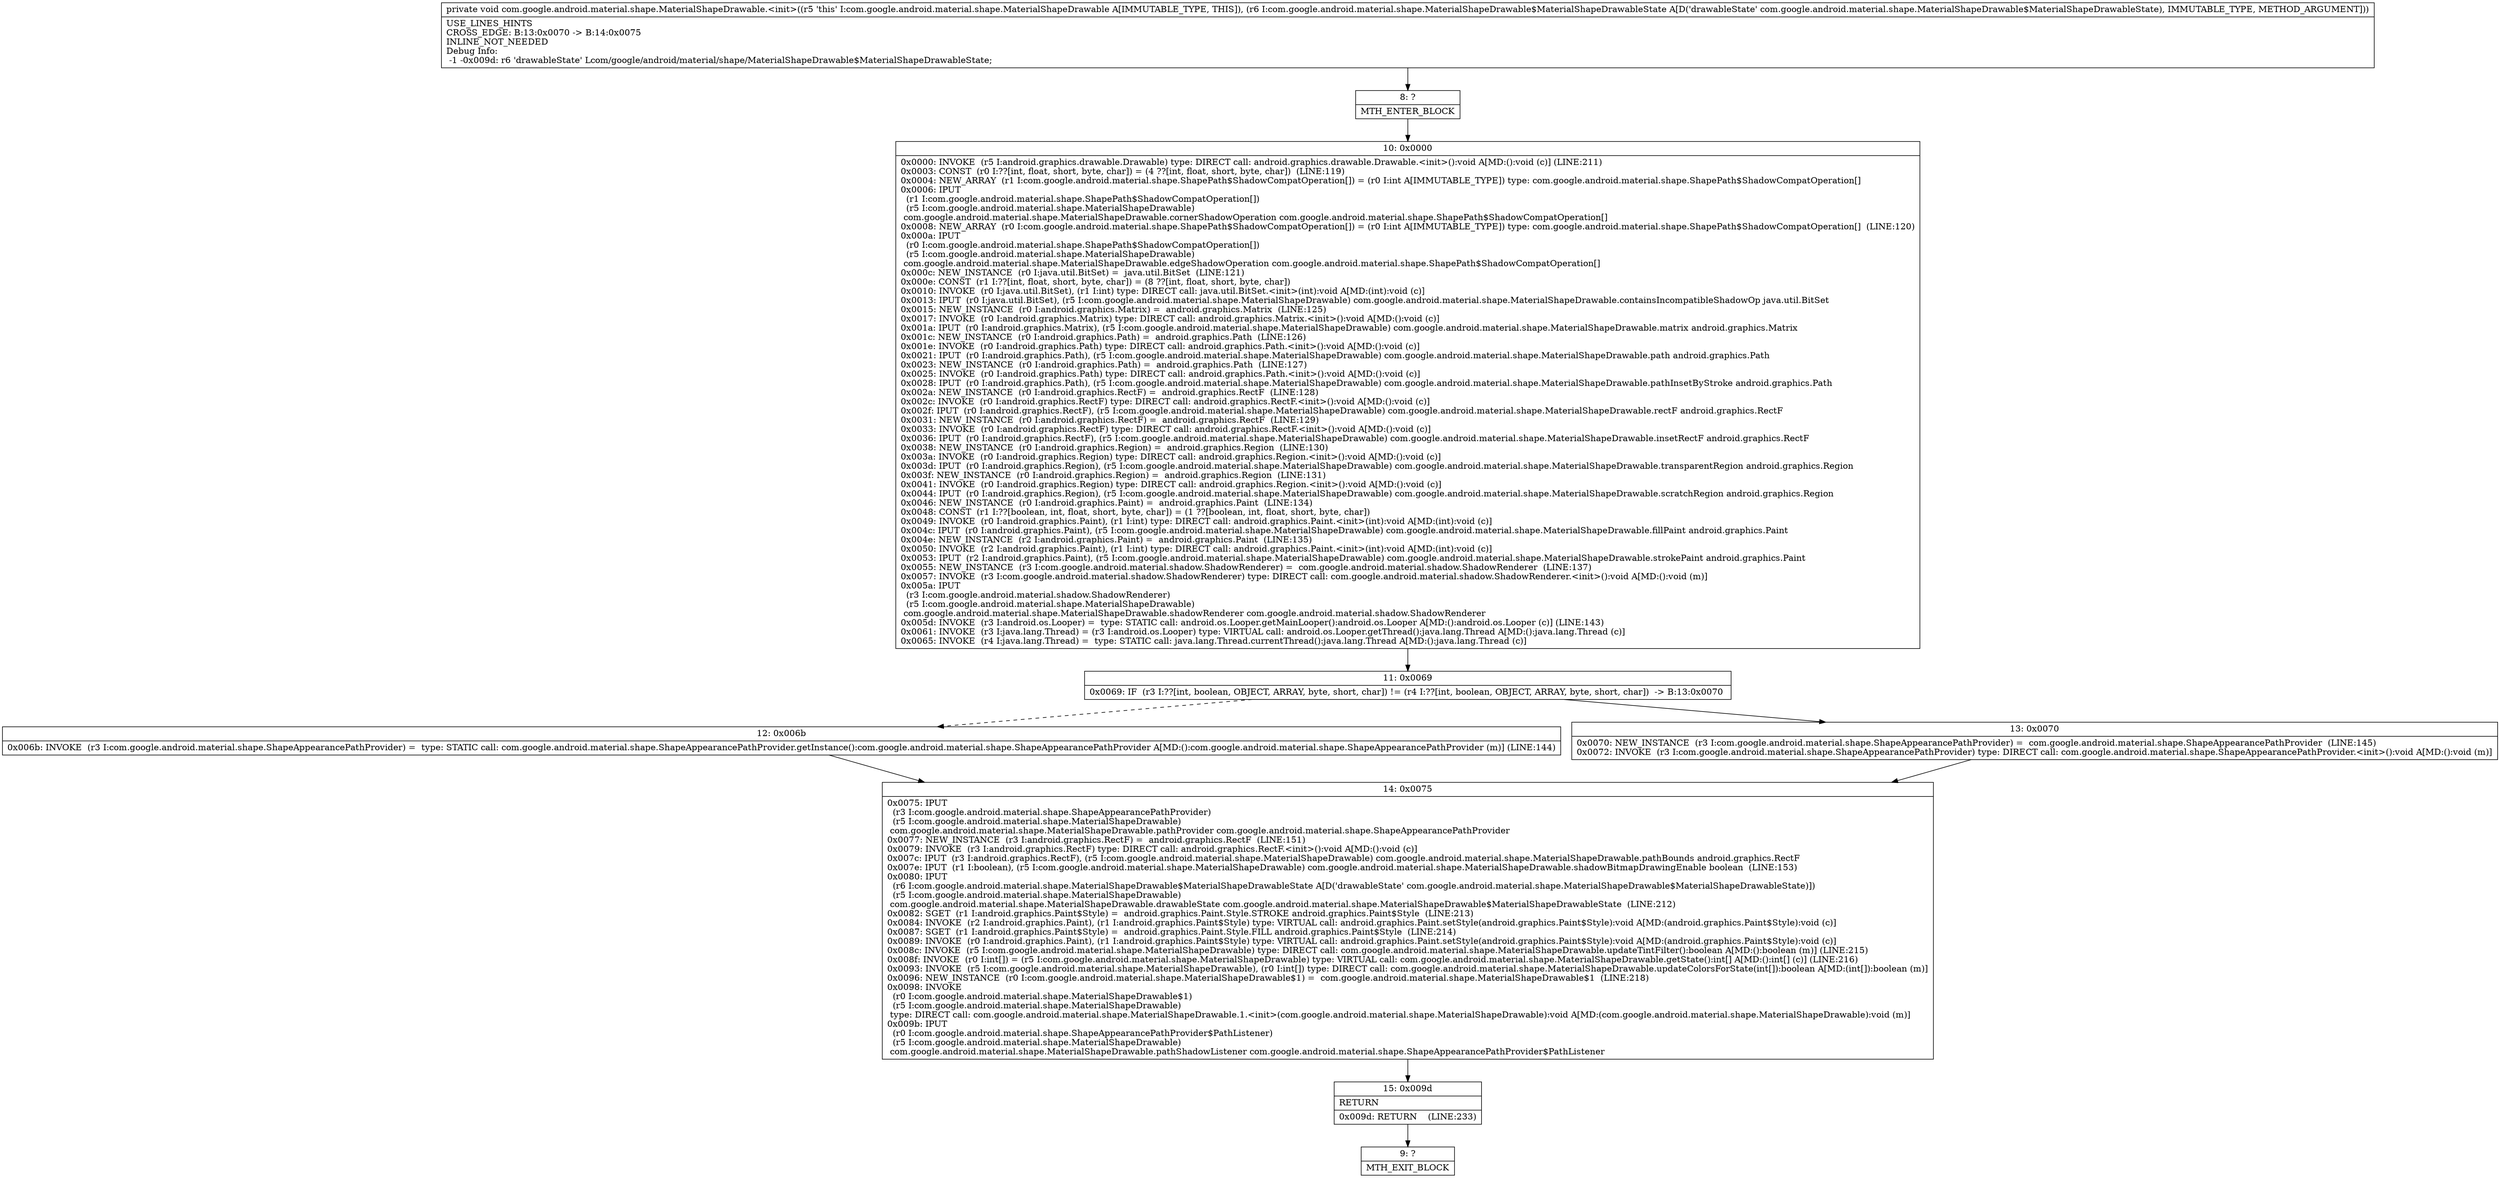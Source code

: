 digraph "CFG forcom.google.android.material.shape.MaterialShapeDrawable.\<init\>(Lcom\/google\/android\/material\/shape\/MaterialShapeDrawable$MaterialShapeDrawableState;)V" {
Node_8 [shape=record,label="{8\:\ ?|MTH_ENTER_BLOCK\l}"];
Node_10 [shape=record,label="{10\:\ 0x0000|0x0000: INVOKE  (r5 I:android.graphics.drawable.Drawable) type: DIRECT call: android.graphics.drawable.Drawable.\<init\>():void A[MD:():void (c)] (LINE:211)\l0x0003: CONST  (r0 I:??[int, float, short, byte, char]) = (4 ??[int, float, short, byte, char])  (LINE:119)\l0x0004: NEW_ARRAY  (r1 I:com.google.android.material.shape.ShapePath$ShadowCompatOperation[]) = (r0 I:int A[IMMUTABLE_TYPE]) type: com.google.android.material.shape.ShapePath$ShadowCompatOperation[] \l0x0006: IPUT  \l  (r1 I:com.google.android.material.shape.ShapePath$ShadowCompatOperation[])\l  (r5 I:com.google.android.material.shape.MaterialShapeDrawable)\l com.google.android.material.shape.MaterialShapeDrawable.cornerShadowOperation com.google.android.material.shape.ShapePath$ShadowCompatOperation[] \l0x0008: NEW_ARRAY  (r0 I:com.google.android.material.shape.ShapePath$ShadowCompatOperation[]) = (r0 I:int A[IMMUTABLE_TYPE]) type: com.google.android.material.shape.ShapePath$ShadowCompatOperation[]  (LINE:120)\l0x000a: IPUT  \l  (r0 I:com.google.android.material.shape.ShapePath$ShadowCompatOperation[])\l  (r5 I:com.google.android.material.shape.MaterialShapeDrawable)\l com.google.android.material.shape.MaterialShapeDrawable.edgeShadowOperation com.google.android.material.shape.ShapePath$ShadowCompatOperation[] \l0x000c: NEW_INSTANCE  (r0 I:java.util.BitSet) =  java.util.BitSet  (LINE:121)\l0x000e: CONST  (r1 I:??[int, float, short, byte, char]) = (8 ??[int, float, short, byte, char]) \l0x0010: INVOKE  (r0 I:java.util.BitSet), (r1 I:int) type: DIRECT call: java.util.BitSet.\<init\>(int):void A[MD:(int):void (c)]\l0x0013: IPUT  (r0 I:java.util.BitSet), (r5 I:com.google.android.material.shape.MaterialShapeDrawable) com.google.android.material.shape.MaterialShapeDrawable.containsIncompatibleShadowOp java.util.BitSet \l0x0015: NEW_INSTANCE  (r0 I:android.graphics.Matrix) =  android.graphics.Matrix  (LINE:125)\l0x0017: INVOKE  (r0 I:android.graphics.Matrix) type: DIRECT call: android.graphics.Matrix.\<init\>():void A[MD:():void (c)]\l0x001a: IPUT  (r0 I:android.graphics.Matrix), (r5 I:com.google.android.material.shape.MaterialShapeDrawable) com.google.android.material.shape.MaterialShapeDrawable.matrix android.graphics.Matrix \l0x001c: NEW_INSTANCE  (r0 I:android.graphics.Path) =  android.graphics.Path  (LINE:126)\l0x001e: INVOKE  (r0 I:android.graphics.Path) type: DIRECT call: android.graphics.Path.\<init\>():void A[MD:():void (c)]\l0x0021: IPUT  (r0 I:android.graphics.Path), (r5 I:com.google.android.material.shape.MaterialShapeDrawable) com.google.android.material.shape.MaterialShapeDrawable.path android.graphics.Path \l0x0023: NEW_INSTANCE  (r0 I:android.graphics.Path) =  android.graphics.Path  (LINE:127)\l0x0025: INVOKE  (r0 I:android.graphics.Path) type: DIRECT call: android.graphics.Path.\<init\>():void A[MD:():void (c)]\l0x0028: IPUT  (r0 I:android.graphics.Path), (r5 I:com.google.android.material.shape.MaterialShapeDrawable) com.google.android.material.shape.MaterialShapeDrawable.pathInsetByStroke android.graphics.Path \l0x002a: NEW_INSTANCE  (r0 I:android.graphics.RectF) =  android.graphics.RectF  (LINE:128)\l0x002c: INVOKE  (r0 I:android.graphics.RectF) type: DIRECT call: android.graphics.RectF.\<init\>():void A[MD:():void (c)]\l0x002f: IPUT  (r0 I:android.graphics.RectF), (r5 I:com.google.android.material.shape.MaterialShapeDrawable) com.google.android.material.shape.MaterialShapeDrawable.rectF android.graphics.RectF \l0x0031: NEW_INSTANCE  (r0 I:android.graphics.RectF) =  android.graphics.RectF  (LINE:129)\l0x0033: INVOKE  (r0 I:android.graphics.RectF) type: DIRECT call: android.graphics.RectF.\<init\>():void A[MD:():void (c)]\l0x0036: IPUT  (r0 I:android.graphics.RectF), (r5 I:com.google.android.material.shape.MaterialShapeDrawable) com.google.android.material.shape.MaterialShapeDrawable.insetRectF android.graphics.RectF \l0x0038: NEW_INSTANCE  (r0 I:android.graphics.Region) =  android.graphics.Region  (LINE:130)\l0x003a: INVOKE  (r0 I:android.graphics.Region) type: DIRECT call: android.graphics.Region.\<init\>():void A[MD:():void (c)]\l0x003d: IPUT  (r0 I:android.graphics.Region), (r5 I:com.google.android.material.shape.MaterialShapeDrawable) com.google.android.material.shape.MaterialShapeDrawable.transparentRegion android.graphics.Region \l0x003f: NEW_INSTANCE  (r0 I:android.graphics.Region) =  android.graphics.Region  (LINE:131)\l0x0041: INVOKE  (r0 I:android.graphics.Region) type: DIRECT call: android.graphics.Region.\<init\>():void A[MD:():void (c)]\l0x0044: IPUT  (r0 I:android.graphics.Region), (r5 I:com.google.android.material.shape.MaterialShapeDrawable) com.google.android.material.shape.MaterialShapeDrawable.scratchRegion android.graphics.Region \l0x0046: NEW_INSTANCE  (r0 I:android.graphics.Paint) =  android.graphics.Paint  (LINE:134)\l0x0048: CONST  (r1 I:??[boolean, int, float, short, byte, char]) = (1 ??[boolean, int, float, short, byte, char]) \l0x0049: INVOKE  (r0 I:android.graphics.Paint), (r1 I:int) type: DIRECT call: android.graphics.Paint.\<init\>(int):void A[MD:(int):void (c)]\l0x004c: IPUT  (r0 I:android.graphics.Paint), (r5 I:com.google.android.material.shape.MaterialShapeDrawable) com.google.android.material.shape.MaterialShapeDrawable.fillPaint android.graphics.Paint \l0x004e: NEW_INSTANCE  (r2 I:android.graphics.Paint) =  android.graphics.Paint  (LINE:135)\l0x0050: INVOKE  (r2 I:android.graphics.Paint), (r1 I:int) type: DIRECT call: android.graphics.Paint.\<init\>(int):void A[MD:(int):void (c)]\l0x0053: IPUT  (r2 I:android.graphics.Paint), (r5 I:com.google.android.material.shape.MaterialShapeDrawable) com.google.android.material.shape.MaterialShapeDrawable.strokePaint android.graphics.Paint \l0x0055: NEW_INSTANCE  (r3 I:com.google.android.material.shadow.ShadowRenderer) =  com.google.android.material.shadow.ShadowRenderer  (LINE:137)\l0x0057: INVOKE  (r3 I:com.google.android.material.shadow.ShadowRenderer) type: DIRECT call: com.google.android.material.shadow.ShadowRenderer.\<init\>():void A[MD:():void (m)]\l0x005a: IPUT  \l  (r3 I:com.google.android.material.shadow.ShadowRenderer)\l  (r5 I:com.google.android.material.shape.MaterialShapeDrawable)\l com.google.android.material.shape.MaterialShapeDrawable.shadowRenderer com.google.android.material.shadow.ShadowRenderer \l0x005d: INVOKE  (r3 I:android.os.Looper) =  type: STATIC call: android.os.Looper.getMainLooper():android.os.Looper A[MD:():android.os.Looper (c)] (LINE:143)\l0x0061: INVOKE  (r3 I:java.lang.Thread) = (r3 I:android.os.Looper) type: VIRTUAL call: android.os.Looper.getThread():java.lang.Thread A[MD:():java.lang.Thread (c)]\l0x0065: INVOKE  (r4 I:java.lang.Thread) =  type: STATIC call: java.lang.Thread.currentThread():java.lang.Thread A[MD:():java.lang.Thread (c)]\l}"];
Node_11 [shape=record,label="{11\:\ 0x0069|0x0069: IF  (r3 I:??[int, boolean, OBJECT, ARRAY, byte, short, char]) != (r4 I:??[int, boolean, OBJECT, ARRAY, byte, short, char])  \-\> B:13:0x0070 \l}"];
Node_12 [shape=record,label="{12\:\ 0x006b|0x006b: INVOKE  (r3 I:com.google.android.material.shape.ShapeAppearancePathProvider) =  type: STATIC call: com.google.android.material.shape.ShapeAppearancePathProvider.getInstance():com.google.android.material.shape.ShapeAppearancePathProvider A[MD:():com.google.android.material.shape.ShapeAppearancePathProvider (m)] (LINE:144)\l}"];
Node_14 [shape=record,label="{14\:\ 0x0075|0x0075: IPUT  \l  (r3 I:com.google.android.material.shape.ShapeAppearancePathProvider)\l  (r5 I:com.google.android.material.shape.MaterialShapeDrawable)\l com.google.android.material.shape.MaterialShapeDrawable.pathProvider com.google.android.material.shape.ShapeAppearancePathProvider \l0x0077: NEW_INSTANCE  (r3 I:android.graphics.RectF) =  android.graphics.RectF  (LINE:151)\l0x0079: INVOKE  (r3 I:android.graphics.RectF) type: DIRECT call: android.graphics.RectF.\<init\>():void A[MD:():void (c)]\l0x007c: IPUT  (r3 I:android.graphics.RectF), (r5 I:com.google.android.material.shape.MaterialShapeDrawable) com.google.android.material.shape.MaterialShapeDrawable.pathBounds android.graphics.RectF \l0x007e: IPUT  (r1 I:boolean), (r5 I:com.google.android.material.shape.MaterialShapeDrawable) com.google.android.material.shape.MaterialShapeDrawable.shadowBitmapDrawingEnable boolean  (LINE:153)\l0x0080: IPUT  \l  (r6 I:com.google.android.material.shape.MaterialShapeDrawable$MaterialShapeDrawableState A[D('drawableState' com.google.android.material.shape.MaterialShapeDrawable$MaterialShapeDrawableState)])\l  (r5 I:com.google.android.material.shape.MaterialShapeDrawable)\l com.google.android.material.shape.MaterialShapeDrawable.drawableState com.google.android.material.shape.MaterialShapeDrawable$MaterialShapeDrawableState  (LINE:212)\l0x0082: SGET  (r1 I:android.graphics.Paint$Style) =  android.graphics.Paint.Style.STROKE android.graphics.Paint$Style  (LINE:213)\l0x0084: INVOKE  (r2 I:android.graphics.Paint), (r1 I:android.graphics.Paint$Style) type: VIRTUAL call: android.graphics.Paint.setStyle(android.graphics.Paint$Style):void A[MD:(android.graphics.Paint$Style):void (c)]\l0x0087: SGET  (r1 I:android.graphics.Paint$Style) =  android.graphics.Paint.Style.FILL android.graphics.Paint$Style  (LINE:214)\l0x0089: INVOKE  (r0 I:android.graphics.Paint), (r1 I:android.graphics.Paint$Style) type: VIRTUAL call: android.graphics.Paint.setStyle(android.graphics.Paint$Style):void A[MD:(android.graphics.Paint$Style):void (c)]\l0x008c: INVOKE  (r5 I:com.google.android.material.shape.MaterialShapeDrawable) type: DIRECT call: com.google.android.material.shape.MaterialShapeDrawable.updateTintFilter():boolean A[MD:():boolean (m)] (LINE:215)\l0x008f: INVOKE  (r0 I:int[]) = (r5 I:com.google.android.material.shape.MaterialShapeDrawable) type: VIRTUAL call: com.google.android.material.shape.MaterialShapeDrawable.getState():int[] A[MD:():int[] (c)] (LINE:216)\l0x0093: INVOKE  (r5 I:com.google.android.material.shape.MaterialShapeDrawable), (r0 I:int[]) type: DIRECT call: com.google.android.material.shape.MaterialShapeDrawable.updateColorsForState(int[]):boolean A[MD:(int[]):boolean (m)]\l0x0096: NEW_INSTANCE  (r0 I:com.google.android.material.shape.MaterialShapeDrawable$1) =  com.google.android.material.shape.MaterialShapeDrawable$1  (LINE:218)\l0x0098: INVOKE  \l  (r0 I:com.google.android.material.shape.MaterialShapeDrawable$1)\l  (r5 I:com.google.android.material.shape.MaterialShapeDrawable)\l type: DIRECT call: com.google.android.material.shape.MaterialShapeDrawable.1.\<init\>(com.google.android.material.shape.MaterialShapeDrawable):void A[MD:(com.google.android.material.shape.MaterialShapeDrawable):void (m)]\l0x009b: IPUT  \l  (r0 I:com.google.android.material.shape.ShapeAppearancePathProvider$PathListener)\l  (r5 I:com.google.android.material.shape.MaterialShapeDrawable)\l com.google.android.material.shape.MaterialShapeDrawable.pathShadowListener com.google.android.material.shape.ShapeAppearancePathProvider$PathListener \l}"];
Node_15 [shape=record,label="{15\:\ 0x009d|RETURN\l|0x009d: RETURN    (LINE:233)\l}"];
Node_9 [shape=record,label="{9\:\ ?|MTH_EXIT_BLOCK\l}"];
Node_13 [shape=record,label="{13\:\ 0x0070|0x0070: NEW_INSTANCE  (r3 I:com.google.android.material.shape.ShapeAppearancePathProvider) =  com.google.android.material.shape.ShapeAppearancePathProvider  (LINE:145)\l0x0072: INVOKE  (r3 I:com.google.android.material.shape.ShapeAppearancePathProvider) type: DIRECT call: com.google.android.material.shape.ShapeAppearancePathProvider.\<init\>():void A[MD:():void (m)]\l}"];
MethodNode[shape=record,label="{private void com.google.android.material.shape.MaterialShapeDrawable.\<init\>((r5 'this' I:com.google.android.material.shape.MaterialShapeDrawable A[IMMUTABLE_TYPE, THIS]), (r6 I:com.google.android.material.shape.MaterialShapeDrawable$MaterialShapeDrawableState A[D('drawableState' com.google.android.material.shape.MaterialShapeDrawable$MaterialShapeDrawableState), IMMUTABLE_TYPE, METHOD_ARGUMENT]))  | USE_LINES_HINTS\lCROSS_EDGE: B:13:0x0070 \-\> B:14:0x0075\lINLINE_NOT_NEEDED\lDebug Info:\l  \-1 \-0x009d: r6 'drawableState' Lcom\/google\/android\/material\/shape\/MaterialShapeDrawable$MaterialShapeDrawableState;\l}"];
MethodNode -> Node_8;Node_8 -> Node_10;
Node_10 -> Node_11;
Node_11 -> Node_12[style=dashed];
Node_11 -> Node_13;
Node_12 -> Node_14;
Node_14 -> Node_15;
Node_15 -> Node_9;
Node_13 -> Node_14;
}

